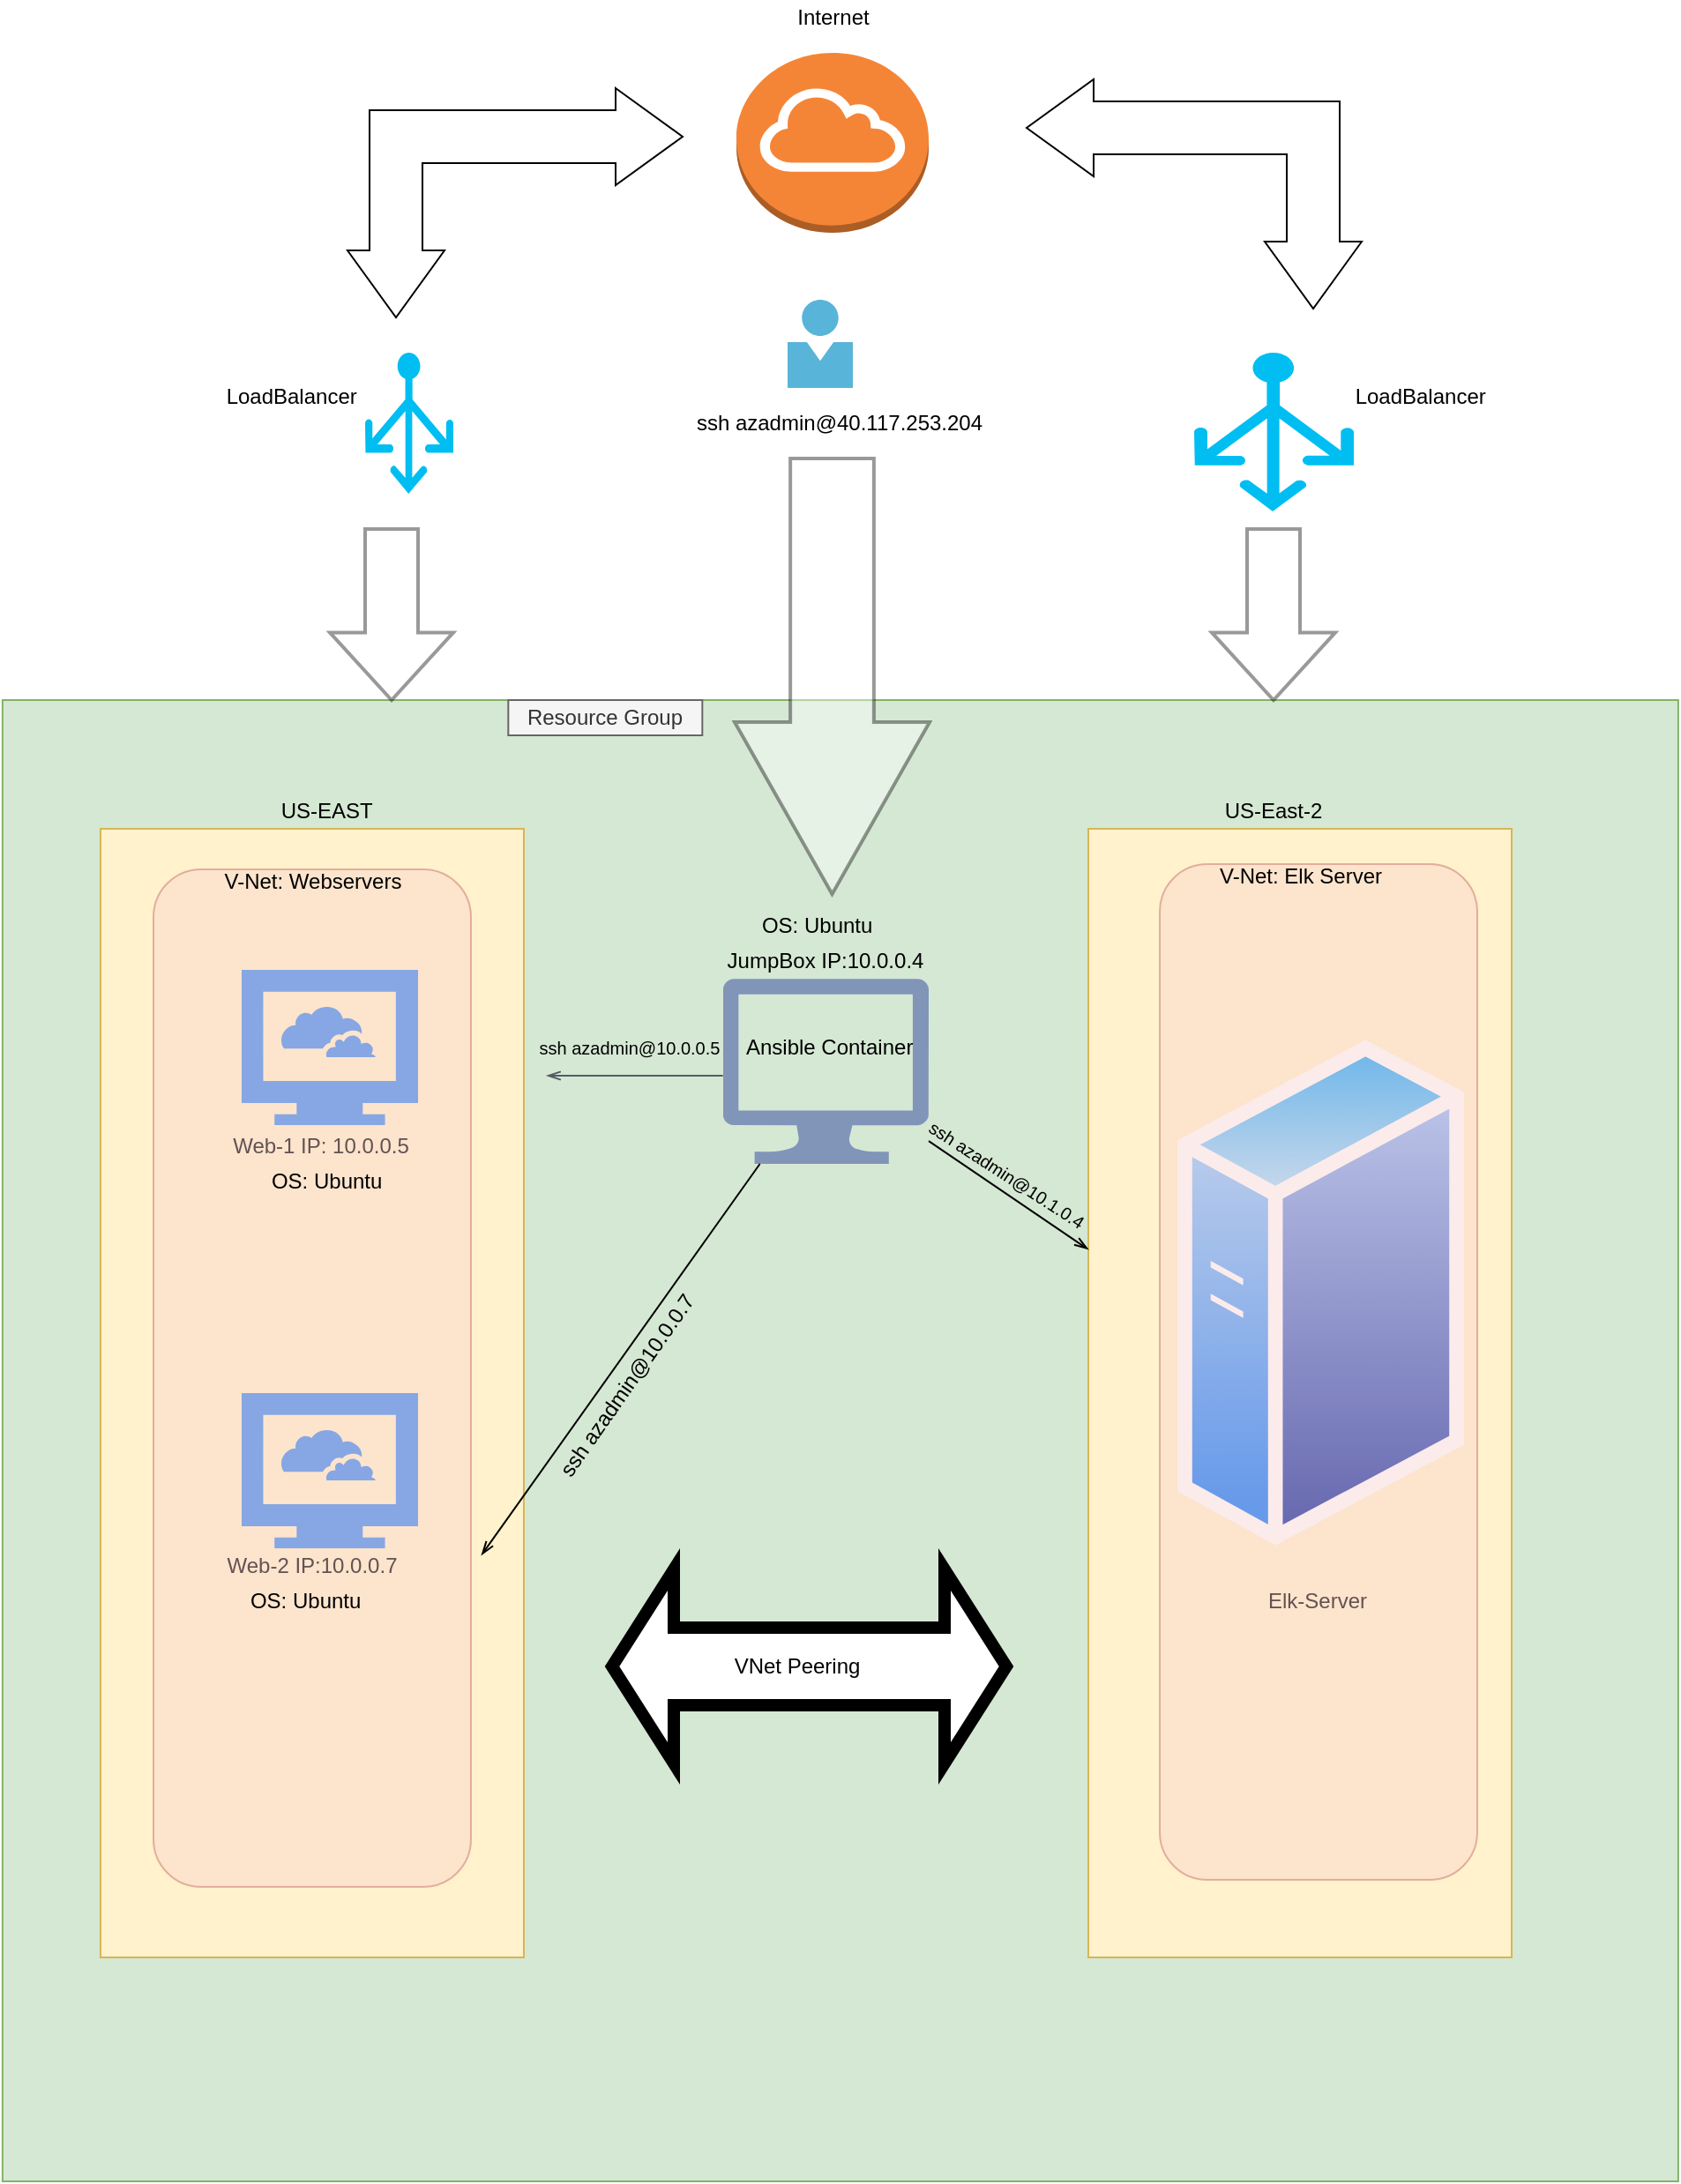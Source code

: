 <mxfile version="14.5.3" type="device"><diagram id="uG-EnX0d3NE7LQDPXCZV" name="Page-1"><mxGraphModel dx="1408" dy="3018" grid="1" gridSize="10" guides="1" tooltips="1" connect="1" arrows="1" fold="1" page="1" pageScale="1" pageWidth="850" pageHeight="1100" math="0" shadow="0"><root><mxCell id="0"/><mxCell id="1" parent="0"/><mxCell id="bWJSTw_MhmKBVihc77_4-27" value="" style="rounded=0;whiteSpace=wrap;html=1;fillColor=#fff2cc;strokeColor=#d6b656;" vertex="1" parent="1"><mxGeometry x="180" y="-680" width="180" height="490" as="geometry"/></mxCell><mxCell id="bWJSTw_MhmKBVihc77_4-1" value="" style="rounded=0;whiteSpace=wrap;html=1;fillColor=#d5e8d4;strokeColor=#82b366;" vertex="1" parent="1"><mxGeometry x="84.44" y="-793" width="950" height="840" as="geometry"/></mxCell><mxCell id="bWJSTw_MhmKBVihc77_4-2" value="" style="outlineConnect=0;dashed=0;verticalLabelPosition=bottom;verticalAlign=top;align=center;html=1;shape=mxgraph.aws3.internet_gateway;fillColor=#F58536;gradientColor=none;" vertex="1" parent="1"><mxGeometry x="500.5" y="-1160" width="109" height="102" as="geometry"/></mxCell><mxCell id="bWJSTw_MhmKBVihc77_4-3" value="" style="rounded=0;whiteSpace=wrap;html=1;fillColor=#fff2cc;strokeColor=#d6b656;" vertex="1" parent="1"><mxGeometry x="140" y="-720" width="240" height="640" as="geometry"/></mxCell><mxCell id="bWJSTw_MhmKBVihc77_4-5" value="" style="rounded=0;whiteSpace=wrap;html=1;fillColor=#fff2cc;strokeColor=#d6b656;" vertex="1" parent="1"><mxGeometry x="700" y="-720" width="240" height="640" as="geometry"/></mxCell><mxCell id="bWJSTw_MhmKBVihc77_4-6" value="US-EAST&amp;nbsp;" style="text;html=1;strokeColor=none;fillColor=none;align=center;verticalAlign=middle;whiteSpace=wrap;rounded=0;" vertex="1" parent="1"><mxGeometry x="235" y="-740" width="70" height="20" as="geometry"/></mxCell><mxCell id="bWJSTw_MhmKBVihc77_4-7" value="US-East-2" style="text;html=1;strokeColor=none;fillColor=none;align=center;verticalAlign=middle;whiteSpace=wrap;rounded=0;" vertex="1" parent="1"><mxGeometry x="770" y="-740" width="70" height="20" as="geometry"/></mxCell><mxCell id="bWJSTw_MhmKBVihc77_4-11" value="" style="html=1;shadow=0;dashed=0;align=center;verticalAlign=middle;shape=mxgraph.arrows2.bendDoubleArrow;dy=15;dx=38;arrowHead=55;rounded=0;" vertex="1" parent="1"><mxGeometry x="280" y="-1140" width="190" height="130" as="geometry"/></mxCell><mxCell id="bWJSTw_MhmKBVihc77_4-13" value="" style="html=1;shadow=0;dashed=0;align=center;verticalAlign=middle;shape=mxgraph.arrows2.bendDoubleArrow;dy=15;dx=38;arrowHead=55;rounded=0;rotation=90;" vertex="1" parent="1"><mxGeometry x="695" y="-1175" width="130" height="190" as="geometry"/></mxCell><mxCell id="bWJSTw_MhmKBVihc77_4-14" value="" style="verticalLabelPosition=bottom;html=1;verticalAlign=top;align=center;strokeColor=none;fillColor=#00BEF2;shape=mxgraph.azure.load_balancer_generic;pointerEvents=1;" vertex="1" parent="1"><mxGeometry x="290" y="-990" width="50" height="80" as="geometry"/></mxCell><mxCell id="bWJSTw_MhmKBVihc77_4-15" value="" style="verticalLabelPosition=bottom;html=1;verticalAlign=top;align=center;strokeColor=none;fillColor=#00BEF2;shape=mxgraph.azure.load_balancer_generic;pointerEvents=1;" vertex="1" parent="1"><mxGeometry x="760" y="-990" width="90.5" height="90" as="geometry"/></mxCell><mxCell id="bWJSTw_MhmKBVihc77_4-17" value="LoadBalancer&amp;nbsp;" style="text;html=1;strokeColor=none;fillColor=none;align=center;verticalAlign=middle;whiteSpace=wrap;rounded=0;" vertex="1" parent="1"><mxGeometry x="230" y="-975" width="40" height="20" as="geometry"/></mxCell><mxCell id="bWJSTw_MhmKBVihc77_4-18" value="LoadBalancer&amp;nbsp;" style="text;html=1;strokeColor=none;fillColor=none;align=center;verticalAlign=middle;whiteSpace=wrap;rounded=0;" vertex="1" parent="1"><mxGeometry x="870" y="-975" width="40" height="20" as="geometry"/></mxCell><mxCell id="bWJSTw_MhmKBVihc77_4-19" value="Resource Group" style="text;html=1;align=center;verticalAlign=middle;whiteSpace=wrap;rounded=0;fillColor=#f5f5f5;strokeColor=#666666;fontColor=#333333;" vertex="1" parent="1"><mxGeometry x="371.16" y="-793" width="110" height="20" as="geometry"/></mxCell><mxCell id="bWJSTw_MhmKBVihc77_4-20" value="Internet" style="text;html=1;strokeColor=none;fillColor=none;align=center;verticalAlign=middle;whiteSpace=wrap;rounded=0;" vertex="1" parent="1"><mxGeometry x="508" y="-1190" width="95" height="20" as="geometry"/></mxCell><mxCell id="bWJSTw_MhmKBVihc77_4-21" value="" style="html=1;aspect=fixed;strokeColor=none;shadow=0;align=center;verticalAlign=top;fillColor=#3B8DF1;shape=mxgraph.gcp2.cloud_computer" vertex="1" parent="1"><mxGeometry x="220" y="-640" width="100" height="88" as="geometry"/></mxCell><mxCell id="bWJSTw_MhmKBVihc77_4-22" value="" style="html=1;aspect=fixed;strokeColor=none;shadow=0;align=center;verticalAlign=top;fillColor=#3B8DF1;shape=mxgraph.gcp2.cloud_computer" vertex="1" parent="1"><mxGeometry x="220" y="-400" width="100" height="88" as="geometry"/></mxCell><mxCell id="bWJSTw_MhmKBVihc77_4-23" value="" style="aspect=fixed;perimeter=ellipsePerimeter;html=1;align=center;shadow=0;dashed=0;spacingTop=3;image;image=img/lib/active_directory/generic_server.svg;" vertex="1" parent="1"><mxGeometry x="750.55" y="-602" width="162.4" height="290" as="geometry"/></mxCell><mxCell id="bWJSTw_MhmKBVihc77_4-24" value="Web-1 IP: 10.0.0.5" style="text;html=1;strokeColor=none;fillColor=none;align=center;verticalAlign=middle;whiteSpace=wrap;rounded=0;" vertex="1" parent="1"><mxGeometry x="210" y="-550" width="110" height="20" as="geometry"/></mxCell><mxCell id="bWJSTw_MhmKBVihc77_4-25" value="Web-2 IP:10.0.0.7" style="text;html=1;strokeColor=none;fillColor=none;align=center;verticalAlign=middle;whiteSpace=wrap;rounded=0;" vertex="1" parent="1"><mxGeometry x="210" y="-312" width="100" height="20" as="geometry"/></mxCell><mxCell id="bWJSTw_MhmKBVihc77_4-26" value="Elk-Server" style="text;html=1;strokeColor=none;fillColor=none;align=center;verticalAlign=middle;whiteSpace=wrap;rounded=0;" vertex="1" parent="1"><mxGeometry x="790" y="-292" width="80" height="20" as="geometry"/></mxCell><mxCell id="bWJSTw_MhmKBVihc77_4-28" value="" style="rounded=1;whiteSpace=wrap;html=1;fillColor=#f8cecc;strokeColor=#b85450;glass=0;shadow=0;opacity=40;" vertex="1" parent="1"><mxGeometry x="170" y="-697" width="180" height="577" as="geometry"/></mxCell><mxCell id="bWJSTw_MhmKBVihc77_4-29" value="V-Net: Webservers" style="text;html=1;strokeColor=none;fillColor=none;align=center;verticalAlign=middle;whiteSpace=wrap;rounded=0;shadow=0;glass=0;opacity=40;" vertex="1" parent="1"><mxGeometry x="207.5" y="-700" width="105" height="20" as="geometry"/></mxCell><mxCell id="bWJSTw_MhmKBVihc77_4-30" value="" style="rounded=1;whiteSpace=wrap;html=1;fillColor=#f8cecc;strokeColor=#b85450;glass=0;shadow=0;opacity=40;" vertex="1" parent="1"><mxGeometry x="740.5" y="-700" width="180" height="576" as="geometry"/></mxCell><mxCell id="bWJSTw_MhmKBVihc77_4-31" value="V-Net: Elk Server" style="text;html=1;strokeColor=none;fillColor=none;align=center;verticalAlign=middle;whiteSpace=wrap;rounded=0;shadow=0;glass=0;opacity=40;" vertex="1" parent="1"><mxGeometry x="767.5" y="-703" width="105" height="20" as="geometry"/></mxCell><mxCell id="bWJSTw_MhmKBVihc77_4-83" style="edgeStyle=none;orthogonalLoop=1;jettySize=auto;html=1;entryX=1.033;entryY=0.674;entryDx=0;entryDy=0;entryPerimeter=0;endArrow=openThin;endFill=0;" edge="1" parent="1" source="bWJSTw_MhmKBVihc77_4-34" target="bWJSTw_MhmKBVihc77_4-28"><mxGeometry relative="1" as="geometry"/></mxCell><mxCell id="bWJSTw_MhmKBVihc77_4-84" style="edgeStyle=none;orthogonalLoop=1;jettySize=auto;html=1;endArrow=openThin;endFill=0;" edge="1" parent="1" source="bWJSTw_MhmKBVihc77_4-34" target="bWJSTw_MhmKBVihc77_4-5"><mxGeometry relative="1" as="geometry"/></mxCell><mxCell id="bWJSTw_MhmKBVihc77_4-34" value="" style="aspect=fixed;pointerEvents=1;shadow=0;dashed=0;html=1;strokeColor=none;labelPosition=center;verticalLabelPosition=bottom;verticalAlign=top;align=center;fillColor=#00188D;shape=mxgraph.azure.computer;rounded=1;glass=0;opacity=40;" vertex="1" parent="1"><mxGeometry x="492.83" y="-635" width="116.67" height="105" as="geometry"/></mxCell><mxCell id="bWJSTw_MhmKBVihc77_4-80" value="" style="edgeStyle=orthogonalEdgeStyle;html=1;endArrow=none;elbow=vertical;startArrow=openThin;startFill=0;strokeColor=#545B64;rounded=0;" edge="1" parent="1"><mxGeometry width="100" relative="1" as="geometry"><mxPoint x="392.83" y="-580" as="sourcePoint"/><mxPoint x="492.83" y="-580" as="targetPoint"/></mxGeometry></mxCell><mxCell id="bWJSTw_MhmKBVihc77_4-85" value="JumpBox IP:10.0.0.4" style="text;html=1;strokeColor=none;fillColor=none;align=center;verticalAlign=middle;whiteSpace=wrap;rounded=0;shadow=0;glass=0;opacity=40;" vertex="1" parent="1"><mxGeometry x="481.16" y="-655" width="140" height="20" as="geometry"/></mxCell><mxCell id="bWJSTw_MhmKBVihc77_4-86" value="" style="shape=mxgraph.arrows.arrow_down;html=1;verticalLabelPosition=bottom;verticalAlign=top;strokeWidth=2;strokeColor=#000000;rounded=1;shadow=0;glass=0;gradientColor=none;opacity=40;" vertex="1" parent="1"><mxGeometry x="270" y="-890" width="70" height="97" as="geometry"/></mxCell><mxCell id="bWJSTw_MhmKBVihc77_4-87" value="" style="shape=mxgraph.arrows.arrow_down;html=1;verticalLabelPosition=bottom;verticalAlign=top;strokeWidth=2;strokeColor=#000000;rounded=1;shadow=0;glass=0;gradientColor=none;opacity=40;" vertex="1" parent="1"><mxGeometry x="770" y="-890" width="70" height="97" as="geometry"/></mxCell><mxCell id="bWJSTw_MhmKBVihc77_4-88" value="OS: Ubuntu&amp;nbsp;" style="text;html=1;strokeColor=none;fillColor=none;align=center;verticalAlign=middle;whiteSpace=wrap;rounded=0;shadow=0;glass=0;opacity=40;" vertex="1" parent="1"><mxGeometry x="230" y="-530" width="80" height="20" as="geometry"/></mxCell><mxCell id="bWJSTw_MhmKBVihc77_4-89" value="OS: Ubuntu&amp;nbsp;" style="text;html=1;strokeColor=none;fillColor=none;align=center;verticalAlign=middle;whiteSpace=wrap;rounded=0;shadow=0;glass=0;opacity=40;" vertex="1" parent="1"><mxGeometry x="218" y="-292" width="80" height="20" as="geometry"/></mxCell><mxCell id="bWJSTw_MhmKBVihc77_4-90" value="OS: Ubuntu&amp;nbsp;" style="text;html=1;strokeColor=none;fillColor=none;align=center;verticalAlign=middle;whiteSpace=wrap;rounded=0;shadow=0;glass=0;opacity=40;" vertex="1" parent="1"><mxGeometry x="508" y="-675" width="80" height="20" as="geometry"/></mxCell><mxCell id="bWJSTw_MhmKBVihc77_4-92" value="ssh azadmin@10.0.0.7" style="text;html=1;strokeColor=none;fillColor=none;align=center;verticalAlign=middle;whiteSpace=wrap;rounded=0;shadow=0;glass=0;opacity=40;rotation=-55;" vertex="1" parent="1"><mxGeometry x="370.69" y="-413.94" width="135.5" height="20" as="geometry"/></mxCell><mxCell id="bWJSTw_MhmKBVihc77_4-93" value="&lt;font style=&quot;font-size: 10px&quot;&gt;ssh azadmin@10.0.0.5&lt;/font&gt;" style="text;html=1;strokeColor=none;fillColor=none;align=center;verticalAlign=middle;whiteSpace=wrap;rounded=0;shadow=0;glass=0;opacity=40;" vertex="1" parent="1"><mxGeometry x="384.5" y="-606" width="110" height="20" as="geometry"/></mxCell><mxCell id="bWJSTw_MhmKBVihc77_4-94" value="&lt;font style=&quot;font-size: 10px&quot;&gt;ssh azadmin@10.1.0.4&lt;/font&gt;" style="text;html=1;strokeColor=none;fillColor=none;align=center;verticalAlign=middle;whiteSpace=wrap;rounded=0;shadow=0;glass=0;opacity=40;rotation=33;" vertex="1" parent="1"><mxGeometry x="589" y="-534" width="130" height="20" as="geometry"/></mxCell><mxCell id="bWJSTw_MhmKBVihc77_4-95" value="Ansible Container&amp;nbsp;" style="text;html=1;strokeColor=none;fillColor=none;align=center;verticalAlign=middle;whiteSpace=wrap;rounded=0;shadow=0;glass=0;opacity=40;" vertex="1" parent="1"><mxGeometry x="499.5" y="-606" width="110" height="20" as="geometry"/></mxCell><mxCell id="bWJSTw_MhmKBVihc77_4-96" value="" style="shape=mxgraph.arrows.arrow_down;html=1;verticalLabelPosition=bottom;verticalAlign=top;strokeWidth=2;strokeColor=#000000;rounded=1;shadow=0;glass=0;gradientColor=none;opacity=40;" vertex="1" parent="1"><mxGeometry x="499.5" y="-930" width="110.5" height="247" as="geometry"/></mxCell><mxCell id="bWJSTw_MhmKBVihc77_4-97" value="ssh azadmin@40.117.253.204" style="text;html=1;strokeColor=none;fillColor=none;align=center;verticalAlign=middle;whiteSpace=wrap;rounded=0;shadow=0;glass=0;opacity=40;" vertex="1" parent="1"><mxGeometry x="444.44" y="-960" width="230" height="20" as="geometry"/></mxCell><mxCell id="bWJSTw_MhmKBVihc77_4-98" value="" style="aspect=fixed;html=1;points=[];align=center;image;fontSize=12;image=img/lib/mscae/Person.svg;rounded=1;shadow=0;glass=0;strokeWidth=7;gradientColor=none;" vertex="1" parent="1"><mxGeometry x="529.5" y="-1020" width="37" height="50" as="geometry"/></mxCell><mxCell id="bWJSTw_MhmKBVihc77_4-99" value="" style="html=1;shadow=0;dashed=0;align=center;verticalAlign=middle;shape=mxgraph.arrows2.twoWayArrow;dy=0.6;dx=35;rounded=1;glass=0;strokeWidth=7;gradientColor=none;" vertex="1" parent="1"><mxGeometry x="430" y="-300" width="223.5" height="110" as="geometry"/></mxCell><mxCell id="bWJSTw_MhmKBVihc77_4-100" value="VNet Peering" style="text;html=1;strokeColor=none;fillColor=none;align=center;verticalAlign=middle;whiteSpace=wrap;rounded=0;shadow=0;glass=0;" vertex="1" parent="1"><mxGeometry x="460" y="-255" width="150" height="20" as="geometry"/></mxCell></root></mxGraphModel></diagram></mxfile>